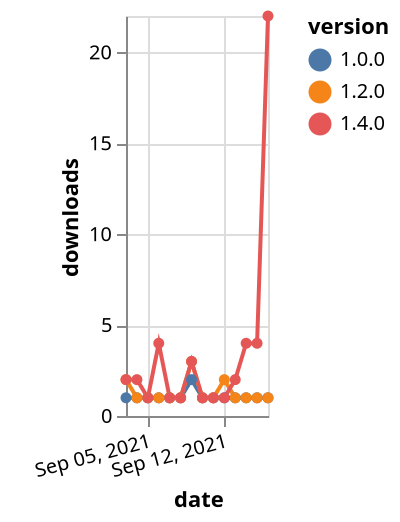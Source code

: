 {"$schema": "https://vega.github.io/schema/vega-lite/v5.json", "description": "A simple bar chart with embedded data.", "data": {"values": [{"date": "2021-09-03", "total": 191, "delta": 1, "version": "1.0.0"}, {"date": "2021-09-04", "total": 192, "delta": 1, "version": "1.0.0"}, {"date": "2021-09-05", "total": 193, "delta": 1, "version": "1.0.0"}, {"date": "2021-09-06", "total": 194, "delta": 1, "version": "1.0.0"}, {"date": "2021-09-07", "total": 195, "delta": 1, "version": "1.0.0"}, {"date": "2021-09-08", "total": 196, "delta": 1, "version": "1.0.0"}, {"date": "2021-09-09", "total": 198, "delta": 2, "version": "1.0.0"}, {"date": "2021-09-10", "total": 199, "delta": 1, "version": "1.0.0"}, {"date": "2021-09-11", "total": 200, "delta": 1, "version": "1.0.0"}, {"date": "2021-09-12", "total": 201, "delta": 1, "version": "1.0.0"}, {"date": "2021-09-13", "total": 202, "delta": 1, "version": "1.0.0"}, {"date": "2021-09-14", "total": 203, "delta": 1, "version": "1.0.0"}, {"date": "2021-09-15", "total": 204, "delta": 1, "version": "1.0.0"}, {"date": "2021-09-16", "total": 205, "delta": 1, "version": "1.0.0"}, {"date": "2021-09-03", "total": 216, "delta": 2, "version": "1.2.0"}, {"date": "2021-09-04", "total": 217, "delta": 1, "version": "1.2.0"}, {"date": "2021-09-05", "total": 218, "delta": 1, "version": "1.2.0"}, {"date": "2021-09-06", "total": 219, "delta": 1, "version": "1.2.0"}, {"date": "2021-09-07", "total": 220, "delta": 1, "version": "1.2.0"}, {"date": "2021-09-08", "total": 221, "delta": 1, "version": "1.2.0"}, {"date": "2021-09-09", "total": 224, "delta": 3, "version": "1.2.0"}, {"date": "2021-09-10", "total": 225, "delta": 1, "version": "1.2.0"}, {"date": "2021-09-11", "total": 226, "delta": 1, "version": "1.2.0"}, {"date": "2021-09-12", "total": 228, "delta": 2, "version": "1.2.0"}, {"date": "2021-09-13", "total": 229, "delta": 1, "version": "1.2.0"}, {"date": "2021-09-14", "total": 230, "delta": 1, "version": "1.2.0"}, {"date": "2021-09-15", "total": 231, "delta": 1, "version": "1.2.0"}, {"date": "2021-09-16", "total": 232, "delta": 1, "version": "1.2.0"}, {"date": "2021-09-03", "total": 158, "delta": 2, "version": "1.4.0"}, {"date": "2021-09-04", "total": 160, "delta": 2, "version": "1.4.0"}, {"date": "2021-09-05", "total": 161, "delta": 1, "version": "1.4.0"}, {"date": "2021-09-06", "total": 165, "delta": 4, "version": "1.4.0"}, {"date": "2021-09-07", "total": 166, "delta": 1, "version": "1.4.0"}, {"date": "2021-09-08", "total": 167, "delta": 1, "version": "1.4.0"}, {"date": "2021-09-09", "total": 170, "delta": 3, "version": "1.4.0"}, {"date": "2021-09-10", "total": 171, "delta": 1, "version": "1.4.0"}, {"date": "2021-09-11", "total": 172, "delta": 1, "version": "1.4.0"}, {"date": "2021-09-12", "total": 173, "delta": 1, "version": "1.4.0"}, {"date": "2021-09-13", "total": 175, "delta": 2, "version": "1.4.0"}, {"date": "2021-09-14", "total": 179, "delta": 4, "version": "1.4.0"}, {"date": "2021-09-15", "total": 183, "delta": 4, "version": "1.4.0"}, {"date": "2021-09-16", "total": 205, "delta": 22, "version": "1.4.0"}]}, "width": "container", "mark": {"type": "line", "point": {"filled": true}}, "encoding": {"x": {"field": "date", "type": "temporal", "timeUnit": "yearmonthdate", "title": "date", "axis": {"labelAngle": -15}}, "y": {"field": "delta", "type": "quantitative", "title": "downloads"}, "color": {"field": "version", "type": "nominal"}, "tooltip": {"field": "delta"}}}